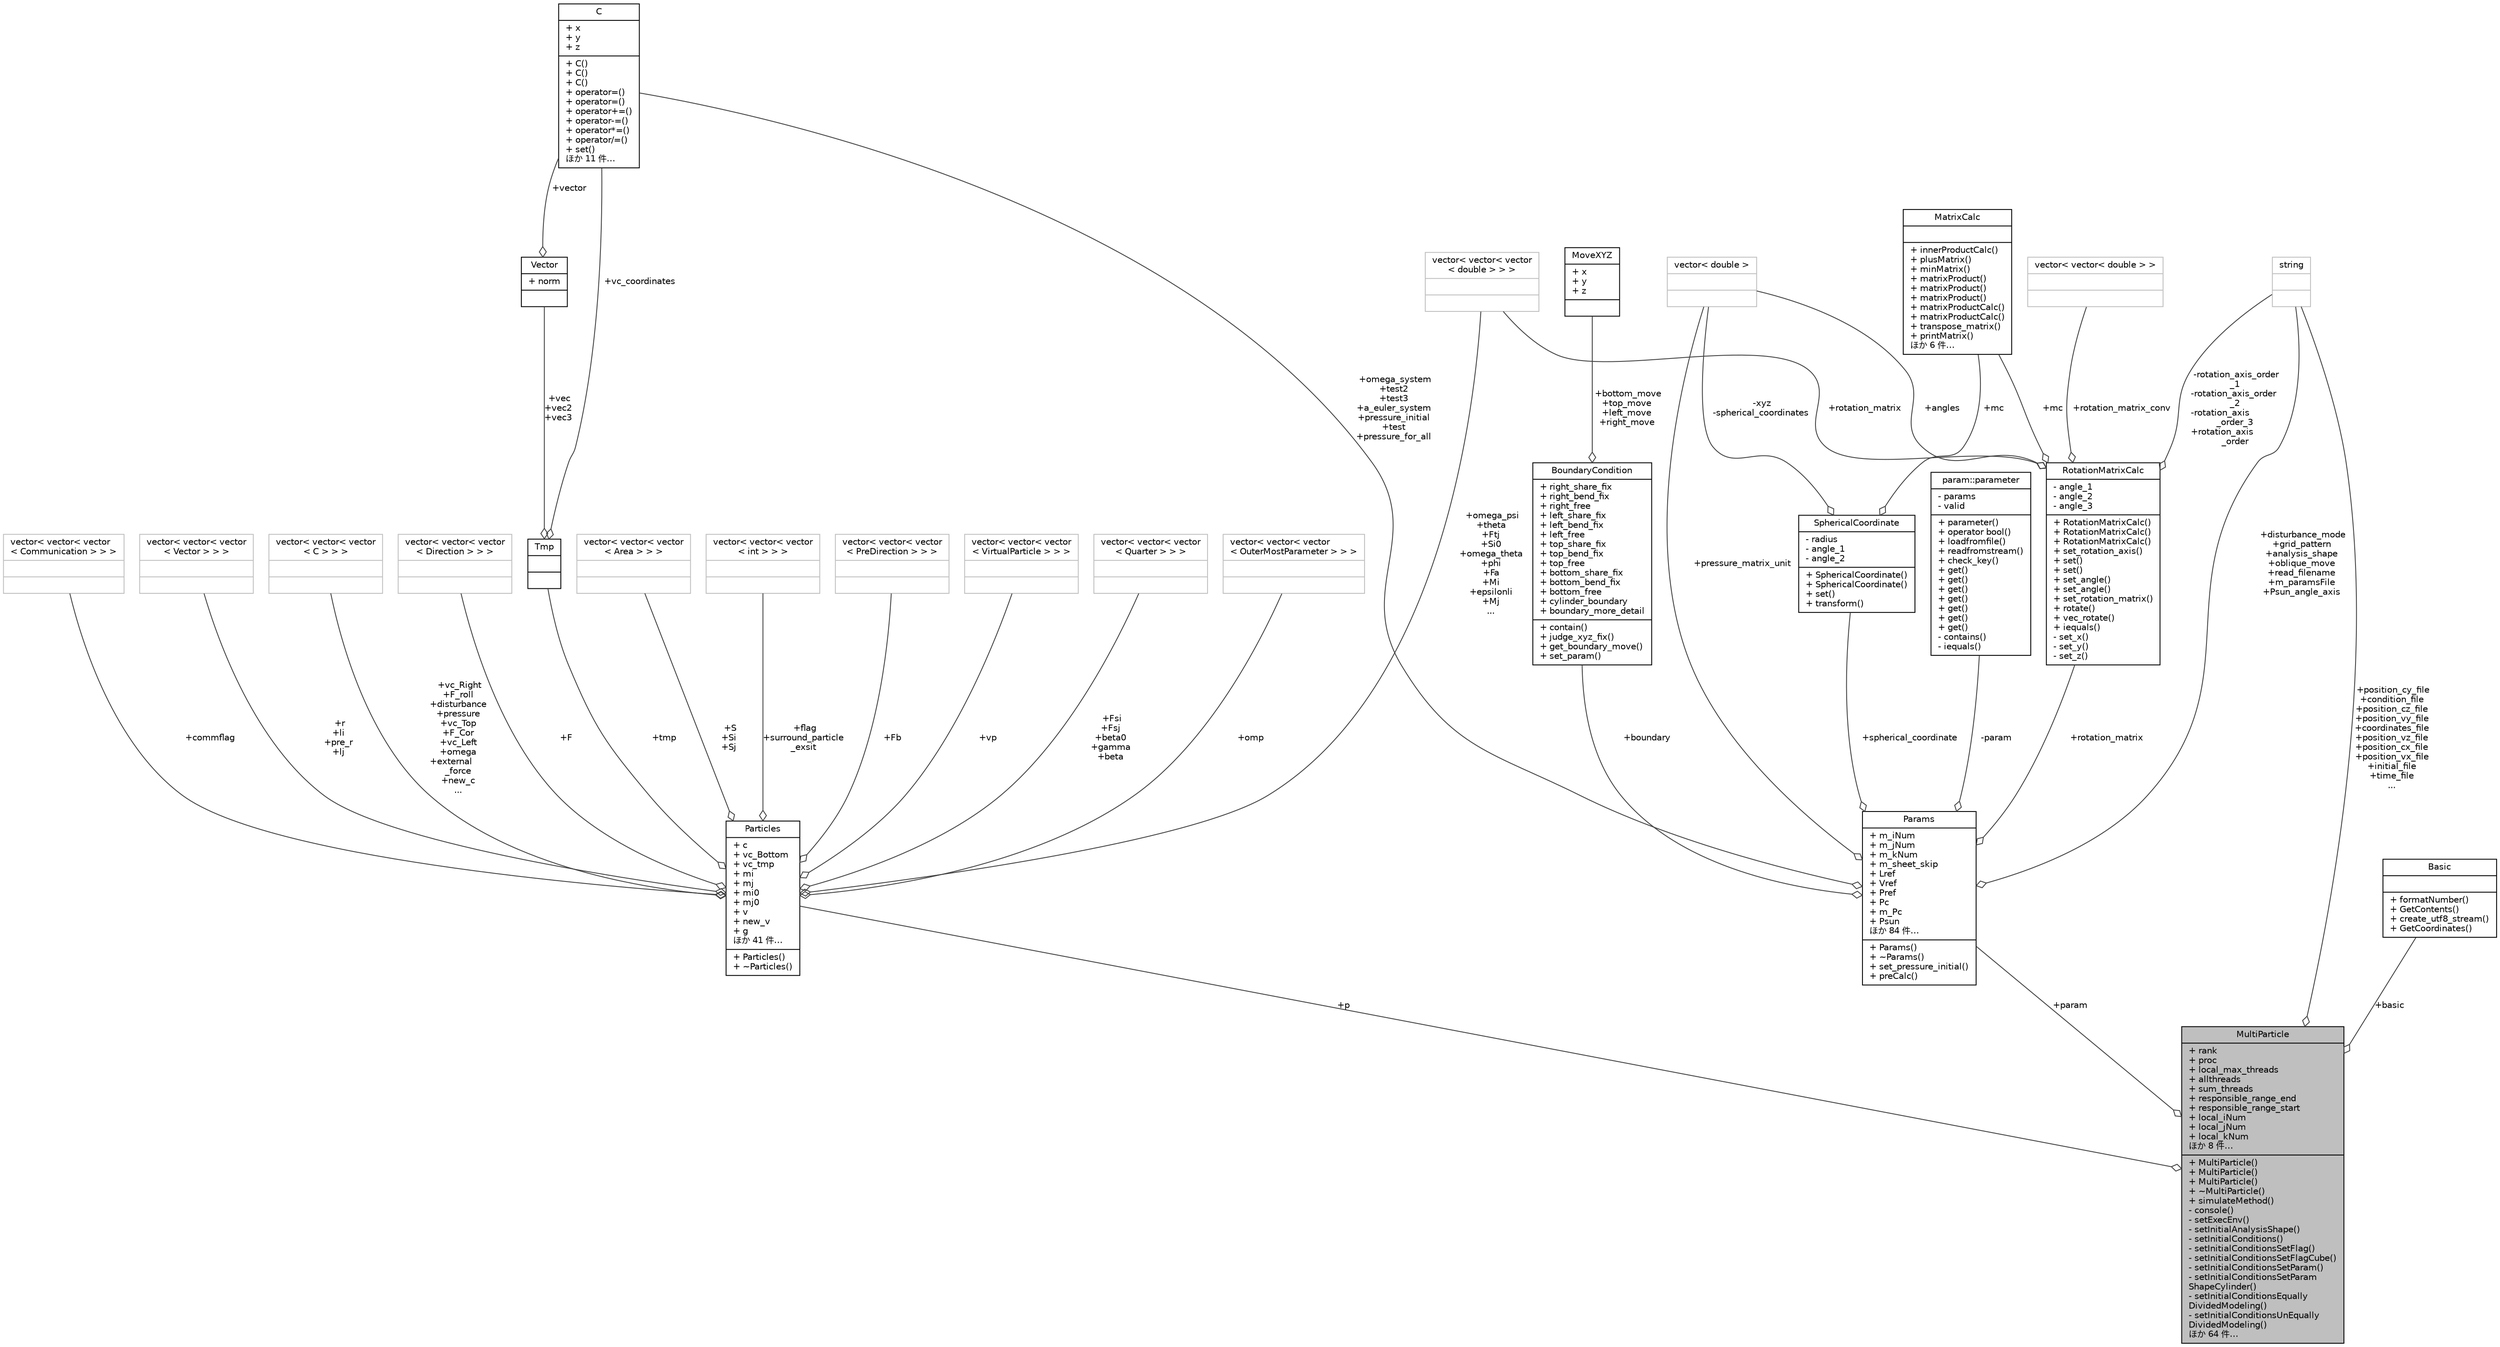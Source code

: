 digraph "MultiParticle"
{
 // LATEX_PDF_SIZE
  edge [fontname="Helvetica",fontsize="10",labelfontname="Helvetica",labelfontsize="10"];
  node [fontname="Helvetica",fontsize="10",shape=record];
  Node1 [label="{MultiParticle\n|+ rank\l+ proc\l+ local_max_threads\l+ allthreads\l+ sum_threads\l+ responsible_range_end\l+ responsible_range_start\l+ local_iNum\l+ local_jNum\l+ local_kNum\lほか 8 件…\l|+ MultiParticle()\l+ MultiParticle()\l+ MultiParticle()\l+ ~MultiParticle()\l+ simulateMethod()\l- console()\l- setExecEnv()\l- setInitialAnalysisShape()\l- setInitialConditions()\l- setInitialConditionsSetFlag()\l- setInitialConditionsSetFlagCube()\l- setInitialConditionsSetParam()\l- setInitialConditionsSetParam\lShapeCylinder()\l- setInitialConditionsEqually\lDividedModeling()\l- setInitialConditionsUnEqually\lDividedModeling()\lほか 64 件…\l}",height=0.2,width=0.4,color="black", fillcolor="grey75", style="filled", fontcolor="black",tooltip="よくわからんな"];
  Node2 -> Node1 [color="grey25",fontsize="10",style="solid",label=" +p" ,arrowhead="odiamond",fontname="Helvetica"];
  Node2 [label="{Particles\n|+ c\l+ vc_Bottom\l+ vc_tmp\l+ mi\l+ mj\l+ mi0\l+ mj0\l+ v\l+ new_v\l+ g\lほか 41 件…\l|+ Particles()\l+ ~Particles()\l}",height=0.2,width=0.4,color="black", fillcolor="white", style="filled",URL="$classParticles.html",tooltip="粒子の持つ力や距離などのパラメ―タ"];
  Node3 -> Node2 [color="grey25",fontsize="10",style="solid",label=" +omega_psi\n+theta\n+Ftj\n+Si0\n+omega_theta\n+phi\n+Fa\n+Mi\n+epsilonli\n+Mj\n..." ,arrowhead="odiamond",fontname="Helvetica"];
  Node3 [label="{vector\< vector\< vector\l\< double \> \> \>\n||}",height=0.2,width=0.4,color="grey75", fillcolor="white", style="filled",tooltip=" "];
  Node4 -> Node2 [color="grey25",fontsize="10",style="solid",label=" +commflag" ,arrowhead="odiamond",fontname="Helvetica"];
  Node4 [label="{vector\< vector\< vector\l\< Communication \> \> \>\n||}",height=0.2,width=0.4,color="grey75", fillcolor="white", style="filled",tooltip=" "];
  Node5 -> Node2 [color="grey25",fontsize="10",style="solid",label=" +tmp" ,arrowhead="odiamond",fontname="Helvetica"];
  Node5 [label="{Tmp\n||}",height=0.2,width=0.4,color="black", fillcolor="white", style="filled",URL="$structTmp.html",tooltip="一時的に使用する構造体"];
  Node6 -> Node5 [color="grey25",fontsize="10",style="solid",label=" +vec\n+vec2\n+vec3" ,arrowhead="odiamond",fontname="Helvetica"];
  Node6 [label="{Vector\n|+ norm\l|}",height=0.2,width=0.4,color="black", fillcolor="white", style="filled",URL="$structVector.html",tooltip="ベクトルと長さを格納する"];
  Node7 -> Node6 [color="grey25",fontsize="10",style="solid",label=" +vector" ,arrowhead="odiamond",fontname="Helvetica"];
  Node7 [label="{C\n|+ x\l+ y\l+ z\l|+ C()\l+ C()\l+ C()\l+ operator=()\l+ operator=()\l+ operator+=()\l+ operator-=()\l+ operator*=()\l+ operator/=()\l+ set()\lほか 11 件…\l}",height=0.2,width=0.4,color="black", fillcolor="white", style="filled",URL="$classC.html",tooltip="x,y,z方向に値を持つ"];
  Node7 -> Node5 [color="grey25",fontsize="10",style="solid",label=" +vc_coordinates" ,arrowhead="odiamond",fontname="Helvetica"];
  Node8 -> Node2 [color="grey25",fontsize="10",style="solid",label=" +r\n+li\n+pre_r\n+lj" ,arrowhead="odiamond",fontname="Helvetica"];
  Node8 [label="{vector\< vector\< vector\l\< Vector \> \> \>\n||}",height=0.2,width=0.4,color="grey75", fillcolor="white", style="filled",tooltip=" "];
  Node9 -> Node2 [color="grey25",fontsize="10",style="solid",label=" +vc_Right\n+F_roll\n+disturbance\n+pressure\n+vc_Top\n+F_Cor\n+vc_Left\n+omega\n+external\l_force\n+new_c\n..." ,arrowhead="odiamond",fontname="Helvetica"];
  Node9 [label="{vector\< vector\< vector\l\< C \> \> \>\n||}",height=0.2,width=0.4,color="grey75", fillcolor="white", style="filled",tooltip=" "];
  Node10 -> Node2 [color="grey25",fontsize="10",style="solid",label=" +F" ,arrowhead="odiamond",fontname="Helvetica"];
  Node10 [label="{vector\< vector\< vector\l\< Direction \> \> \>\n||}",height=0.2,width=0.4,color="grey75", fillcolor="white", style="filled",tooltip=" "];
  Node11 -> Node2 [color="grey25",fontsize="10",style="solid",label=" +S\n+Si\n+Sj" ,arrowhead="odiamond",fontname="Helvetica"];
  Node11 [label="{vector\< vector\< vector\l\< Area \> \> \>\n||}",height=0.2,width=0.4,color="grey75", fillcolor="white", style="filled",tooltip=" "];
  Node12 -> Node2 [color="grey25",fontsize="10",style="solid",label=" +flag\n+surround_particle\l_exsit" ,arrowhead="odiamond",fontname="Helvetica"];
  Node12 [label="{vector\< vector\< vector\l\< int \> \> \>\n||}",height=0.2,width=0.4,color="grey75", fillcolor="white", style="filled",tooltip=" "];
  Node13 -> Node2 [color="grey25",fontsize="10",style="solid",label=" +Fb" ,arrowhead="odiamond",fontname="Helvetica"];
  Node13 [label="{vector\< vector\< vector\l\< PreDirection \> \> \>\n||}",height=0.2,width=0.4,color="grey75", fillcolor="white", style="filled",tooltip=" "];
  Node14 -> Node2 [color="grey25",fontsize="10",style="solid",label=" +vp" ,arrowhead="odiamond",fontname="Helvetica"];
  Node14 [label="{vector\< vector\< vector\l\< VirtualParticle \> \> \>\n||}",height=0.2,width=0.4,color="grey75", fillcolor="white", style="filled",tooltip=" "];
  Node15 -> Node2 [color="grey25",fontsize="10",style="solid",label=" +Fsi\n+Fsj\n+beta0\n+gamma\n+beta" ,arrowhead="odiamond",fontname="Helvetica"];
  Node15 [label="{vector\< vector\< vector\l\< Quarter \> \> \>\n||}",height=0.2,width=0.4,color="grey75", fillcolor="white", style="filled",tooltip=" "];
  Node16 -> Node2 [color="grey25",fontsize="10",style="solid",label=" +omp" ,arrowhead="odiamond",fontname="Helvetica"];
  Node16 [label="{vector\< vector\< vector\l\< OuterMostParameter \> \> \>\n||}",height=0.2,width=0.4,color="grey75", fillcolor="white", style="filled",tooltip=" "];
  Node17 -> Node1 [color="grey25",fontsize="10",style="solid",label=" +param" ,arrowhead="odiamond",fontname="Helvetica"];
  Node17 [label="{Params\n|+ m_iNum\l+ m_jNum\l+ m_kNum\l+ m_sheet_skip\l+ Lref\l+ Vref\l+ Pref\l+ Pc\l+ m_Pc\l+ Psun\lほか 84 件…\l|+ Params()\l+ ~Params()\l+ set_pressure_initial()\l+ preCalc()\l}",height=0.2,width=0.4,color="black", fillcolor="white", style="filled",URL="$classParams.html",tooltip=" "];
  Node18 -> Node17 [color="grey25",fontsize="10",style="solid",label=" -param" ,arrowhead="odiamond",fontname="Helvetica"];
  Node18 [label="{param::parameter\n|- params\l- valid\l|+ parameter()\l+ operator bool()\l+ loadfromfile()\l+ readfromstream()\l+ check_key()\l+ get()\l+ get()\l+ get()\l+ get()\l+ get()\l+ get()\l+ get()\l- contains()\l- iequals()\l}",height=0.2,width=0.4,color="black", fillcolor="white", style="filled",URL="$classparam_1_1parameter.html",tooltip=" "];
  Node19 -> Node17 [color="grey25",fontsize="10",style="solid",label=" +boundary" ,arrowhead="odiamond",fontname="Helvetica"];
  Node19 [label="{BoundaryCondition\n|+ right_share_fix\l+ right_bend_fix\l+ right_free\l+ left_share_fix\l+ left_bend_fix\l+ left_free\l+ top_share_fix\l+ top_bend_fix\l+ top_free\l+ bottom_share_fix\l+ bottom_bend_fix\l+ bottom_free\l+ cylinder_boundary\l+ boundary_more_detail\l|+ contain()\l+ judge_xyz_fix()\l+ get_boundary_move()\l+ set_param()\l}",height=0.2,width=0.4,color="black", fillcolor="white", style="filled",URL="$structBoundaryCondition.html",tooltip=" "];
  Node20 -> Node19 [color="grey25",fontsize="10",style="solid",label=" +bottom_move\n+top_move\n+left_move\n+right_move" ,arrowhead="odiamond",fontname="Helvetica"];
  Node20 [label="{MoveXYZ\n|+ x\l+ y\l+ z\l|}",height=0.2,width=0.4,color="black", fillcolor="white", style="filled",URL="$structMoveXYZ.html",tooltip=" "];
  Node21 -> Node17 [color="grey25",fontsize="10",style="solid",label=" +spherical_coordinate" ,arrowhead="odiamond",fontname="Helvetica"];
  Node21 [label="{SphericalCoordinate\n|- radius\l- angle_1\l- angle_2\l|+ SphericalCoordinate()\l+ SphericalCoordinate()\l+ set()\l+ transform()\l}",height=0.2,width=0.4,color="black", fillcolor="white", style="filled",URL="$classSphericalCoordinate.html",tooltip=" "];
  Node22 -> Node21 [color="grey25",fontsize="10",style="solid",label=" +mc" ,arrowhead="odiamond",fontname="Helvetica"];
  Node22 [label="{MatrixCalc\n||+ innerProductCalc()\l+ plusMatrix()\l+ minMatrix()\l+ matrixProduct()\l+ matrixProduct()\l+ matrixProduct()\l+ matrixProductCalc()\l+ matrixProductCalc()\l+ transpose_matrix()\l+ printMatrix()\lほか 6 件…\l}",height=0.2,width=0.4,color="black", fillcolor="white", style="filled",URL="$classMatrixCalc.html",tooltip="行列を扱うクラス"];
  Node23 -> Node21 [color="grey25",fontsize="10",style="solid",label=" -xyz\n-spherical_coordinates" ,arrowhead="odiamond",fontname="Helvetica"];
  Node23 [label="{vector\< double \>\n||}",height=0.2,width=0.4,color="grey75", fillcolor="white", style="filled",tooltip=" "];
  Node24 -> Node17 [color="grey25",fontsize="10",style="solid",label=" +rotation_matrix" ,arrowhead="odiamond",fontname="Helvetica"];
  Node24 [label="{RotationMatrixCalc\n|- angle_1\l- angle_2\l- angle_3\l|+ RotationMatrixCalc()\l+ RotationMatrixCalc()\l+ RotationMatrixCalc()\l+ set_rotation_axis()\l+ set()\l+ set()\l+ set_angle()\l+ set_angle()\l+ set_rotation_matrix()\l+ rotate()\l+ vec_rotate()\l+ iequals()\l- set_x()\l- set_y()\l- set_z()\l}",height=0.2,width=0.4,color="black", fillcolor="white", style="filled",URL="$classRotationMatrixCalc.html",tooltip=" "];
  Node3 -> Node24 [color="grey25",fontsize="10",style="solid",label=" +rotation_matrix" ,arrowhead="odiamond",fontname="Helvetica"];
  Node22 -> Node24 [color="grey25",fontsize="10",style="solid",label=" +mc" ,arrowhead="odiamond",fontname="Helvetica"];
  Node25 -> Node24 [color="grey25",fontsize="10",style="solid",label=" +rotation_matrix_conv" ,arrowhead="odiamond",fontname="Helvetica"];
  Node25 [label="{vector\< vector\< double \> \>\n||}",height=0.2,width=0.4,color="grey75", fillcolor="white", style="filled",tooltip=" "];
  Node26 -> Node24 [color="grey25",fontsize="10",style="solid",label=" -rotation_axis_order\l_1\n-rotation_axis_order\l_2\n-rotation_axis\l_order_3\n+rotation_axis\l_order" ,arrowhead="odiamond",fontname="Helvetica"];
  Node26 [label="{string\n||}",height=0.2,width=0.4,color="grey75", fillcolor="white", style="filled",tooltip=" "];
  Node23 -> Node24 [color="grey25",fontsize="10",style="solid",label=" +angles" ,arrowhead="odiamond",fontname="Helvetica"];
  Node26 -> Node17 [color="grey25",fontsize="10",style="solid",label=" +disturbance_mode\n+grid_pattern\n+analysis_shape\n+oblique_move\n+read_filename\n+m_paramsFile\n+Psun_angle_axis" ,arrowhead="odiamond",fontname="Helvetica"];
  Node23 -> Node17 [color="grey25",fontsize="10",style="solid",label=" +pressure_matrix_unit" ,arrowhead="odiamond",fontname="Helvetica"];
  Node7 -> Node17 [color="grey25",fontsize="10",style="solid",label=" +omega_system\n+test2\n+test3\n+a_euler_system\n+pressure_initial\n+test\n+pressure_for_all" ,arrowhead="odiamond",fontname="Helvetica"];
  Node27 -> Node1 [color="grey25",fontsize="10",style="solid",label=" +basic" ,arrowhead="odiamond",fontname="Helvetica"];
  Node27 [label="{Basic\n||+ formatNumber()\l+ GetContents()\l+ create_utf8_stream()\l+ GetCoordinates()\l}",height=0.2,width=0.4,color="black", fillcolor="white", style="filled",URL="$classBasic.html",tooltip="基本的な数字を扱うクラス"];
  Node26 -> Node1 [color="grey25",fontsize="10",style="solid",label=" +position_cy_file\n+condition_file\n+position_cz_file\n+position_vy_file\n+coordinates_file\n+position_vz_file\n+position_cx_file\n+position_vx_file\n+initial_file\n+time_file\n..." ,arrowhead="odiamond",fontname="Helvetica"];
}

